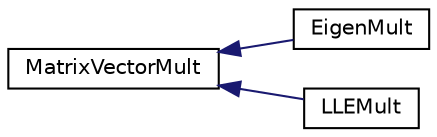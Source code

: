 digraph "Graphical Class Hierarchy"
{
  edge [fontname="Helvetica",fontsize="10",labelfontname="Helvetica",labelfontsize="10"];
  node [fontname="Helvetica",fontsize="10",shape=record];
  rankdir="LR";
  Node1 [label="MatrixVectorMult",height=0.2,width=0.4,color="black", fillcolor="white", style="filled",URL="$class_matrix_vector_mult.html"];
  Node1 -> Node2 [dir="back",color="midnightblue",fontsize="10",style="solid",fontname="Helvetica"];
  Node2 [label="EigenMult",height=0.2,width=0.4,color="black", fillcolor="white", style="filled",URL="$class_eigen_mult.html"];
  Node1 -> Node3 [dir="back",color="midnightblue",fontsize="10",style="solid",fontname="Helvetica"];
  Node3 [label="LLEMult",height=0.2,width=0.4,color="black", fillcolor="white", style="filled",URL="$class_l_l_e_mult.html"];
}
